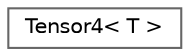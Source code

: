 digraph "Graphical Class Hierarchy"
{
 // LATEX_PDF_SIZE
  bgcolor="transparent";
  edge [fontname=Helvetica,fontsize=10,labelfontname=Helvetica,labelfontsize=10];
  node [fontname=Helvetica,fontsize=10,shape=box,height=0.2,width=0.4];
  rankdir="LR";
  Node0 [id="Node000000",label="Tensor4\< T \>",height=0.2,width=0.4,color="grey40", fillcolor="white", style="filled",URL="$class_tensor4.html",tooltip="The Tensor4 template class implements a simple interface to 4th order tensors."];
}
